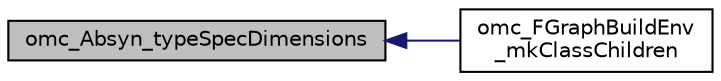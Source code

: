 digraph "omc_Absyn_typeSpecDimensions"
{
  edge [fontname="Helvetica",fontsize="10",labelfontname="Helvetica",labelfontsize="10"];
  node [fontname="Helvetica",fontsize="10",shape=record];
  rankdir="LR";
  Node30605 [label="omc_Absyn_typeSpecDimensions",height=0.2,width=0.4,color="black", fillcolor="grey75", style="filled", fontcolor="black"];
  Node30605 -> Node30606 [dir="back",color="midnightblue",fontsize="10",style="solid",fontname="Helvetica"];
  Node30606 [label="omc_FGraphBuildEnv\l_mkClassChildren",height=0.2,width=0.4,color="black", fillcolor="white", style="filled",URL="$d2/df6/_f_graph_build_env_8c.html#a7f0e57a80dfbca61b144ceaf51638b1c"];
}
